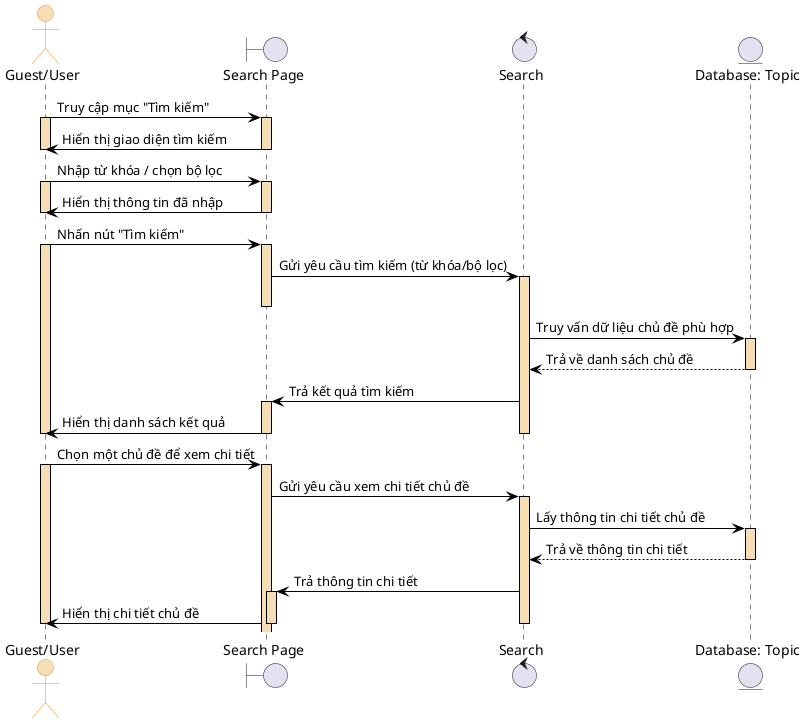 @startuml UC_TimKiemChuDe_SD
skinparam backgroundColor #ffffff
skinparam sequence {
  ArrowColor Black
  LifeLineBorderColor Black
  LifeLineBackgroundColor Wheat
  ParticipantBorderColor DarkOrange
  ParticipantBackgroundColor Wheat
  ActorBorderColor DarkOrange
  ActorBackgroundColor Wheat
  GroupBackgroundColor #ccffcc
}

actor "Guest/User" as A
boundary "Search Page" as B
control "Search" as C
entity "Database: Topic" as D

A -> B : Truy cập mục "Tìm kiếm"
activate A
activate B
B -> A : Hiển thị giao diện tìm kiếm
deactivate B
deactivate A

A -> B : Nhập từ khóa / chọn bộ lọc
activate A
activate B
B -> A : Hiển thị thông tin đã nhập
deactivate B
deactivate A

A -> B : Nhấn nút "Tìm kiếm"
activate A
activate B
B -> C : Gửi yêu cầu tìm kiếm (từ khóa/bộ lọc)
activate C
deactivate B

C -> D : Truy vấn dữ liệu chủ đề phù hợp
activate D
D --> C : Trả về danh sách chủ đề
deactivate D

C -> B : Trả kết quả tìm kiếm
activate B
B -> A : Hiển thị danh sách kết quả
deactivate B
deactivate C
deactivate A

A -> B : Chọn một chủ đề để xem chi tiết
activate A
activate B
B -> C : Gửi yêu cầu xem chi tiết chủ đề
activate C
C -> D : Lấy thông tin chi tiết chủ đề
activate D
D --> C : Trả về thông tin chi tiết
deactivate D
C -> B : Trả thông tin chi tiết
activate B
B -> A : Hiển thị chi tiết chủ đề
deactivate B
deactivate C
deactivate A

@enduml
